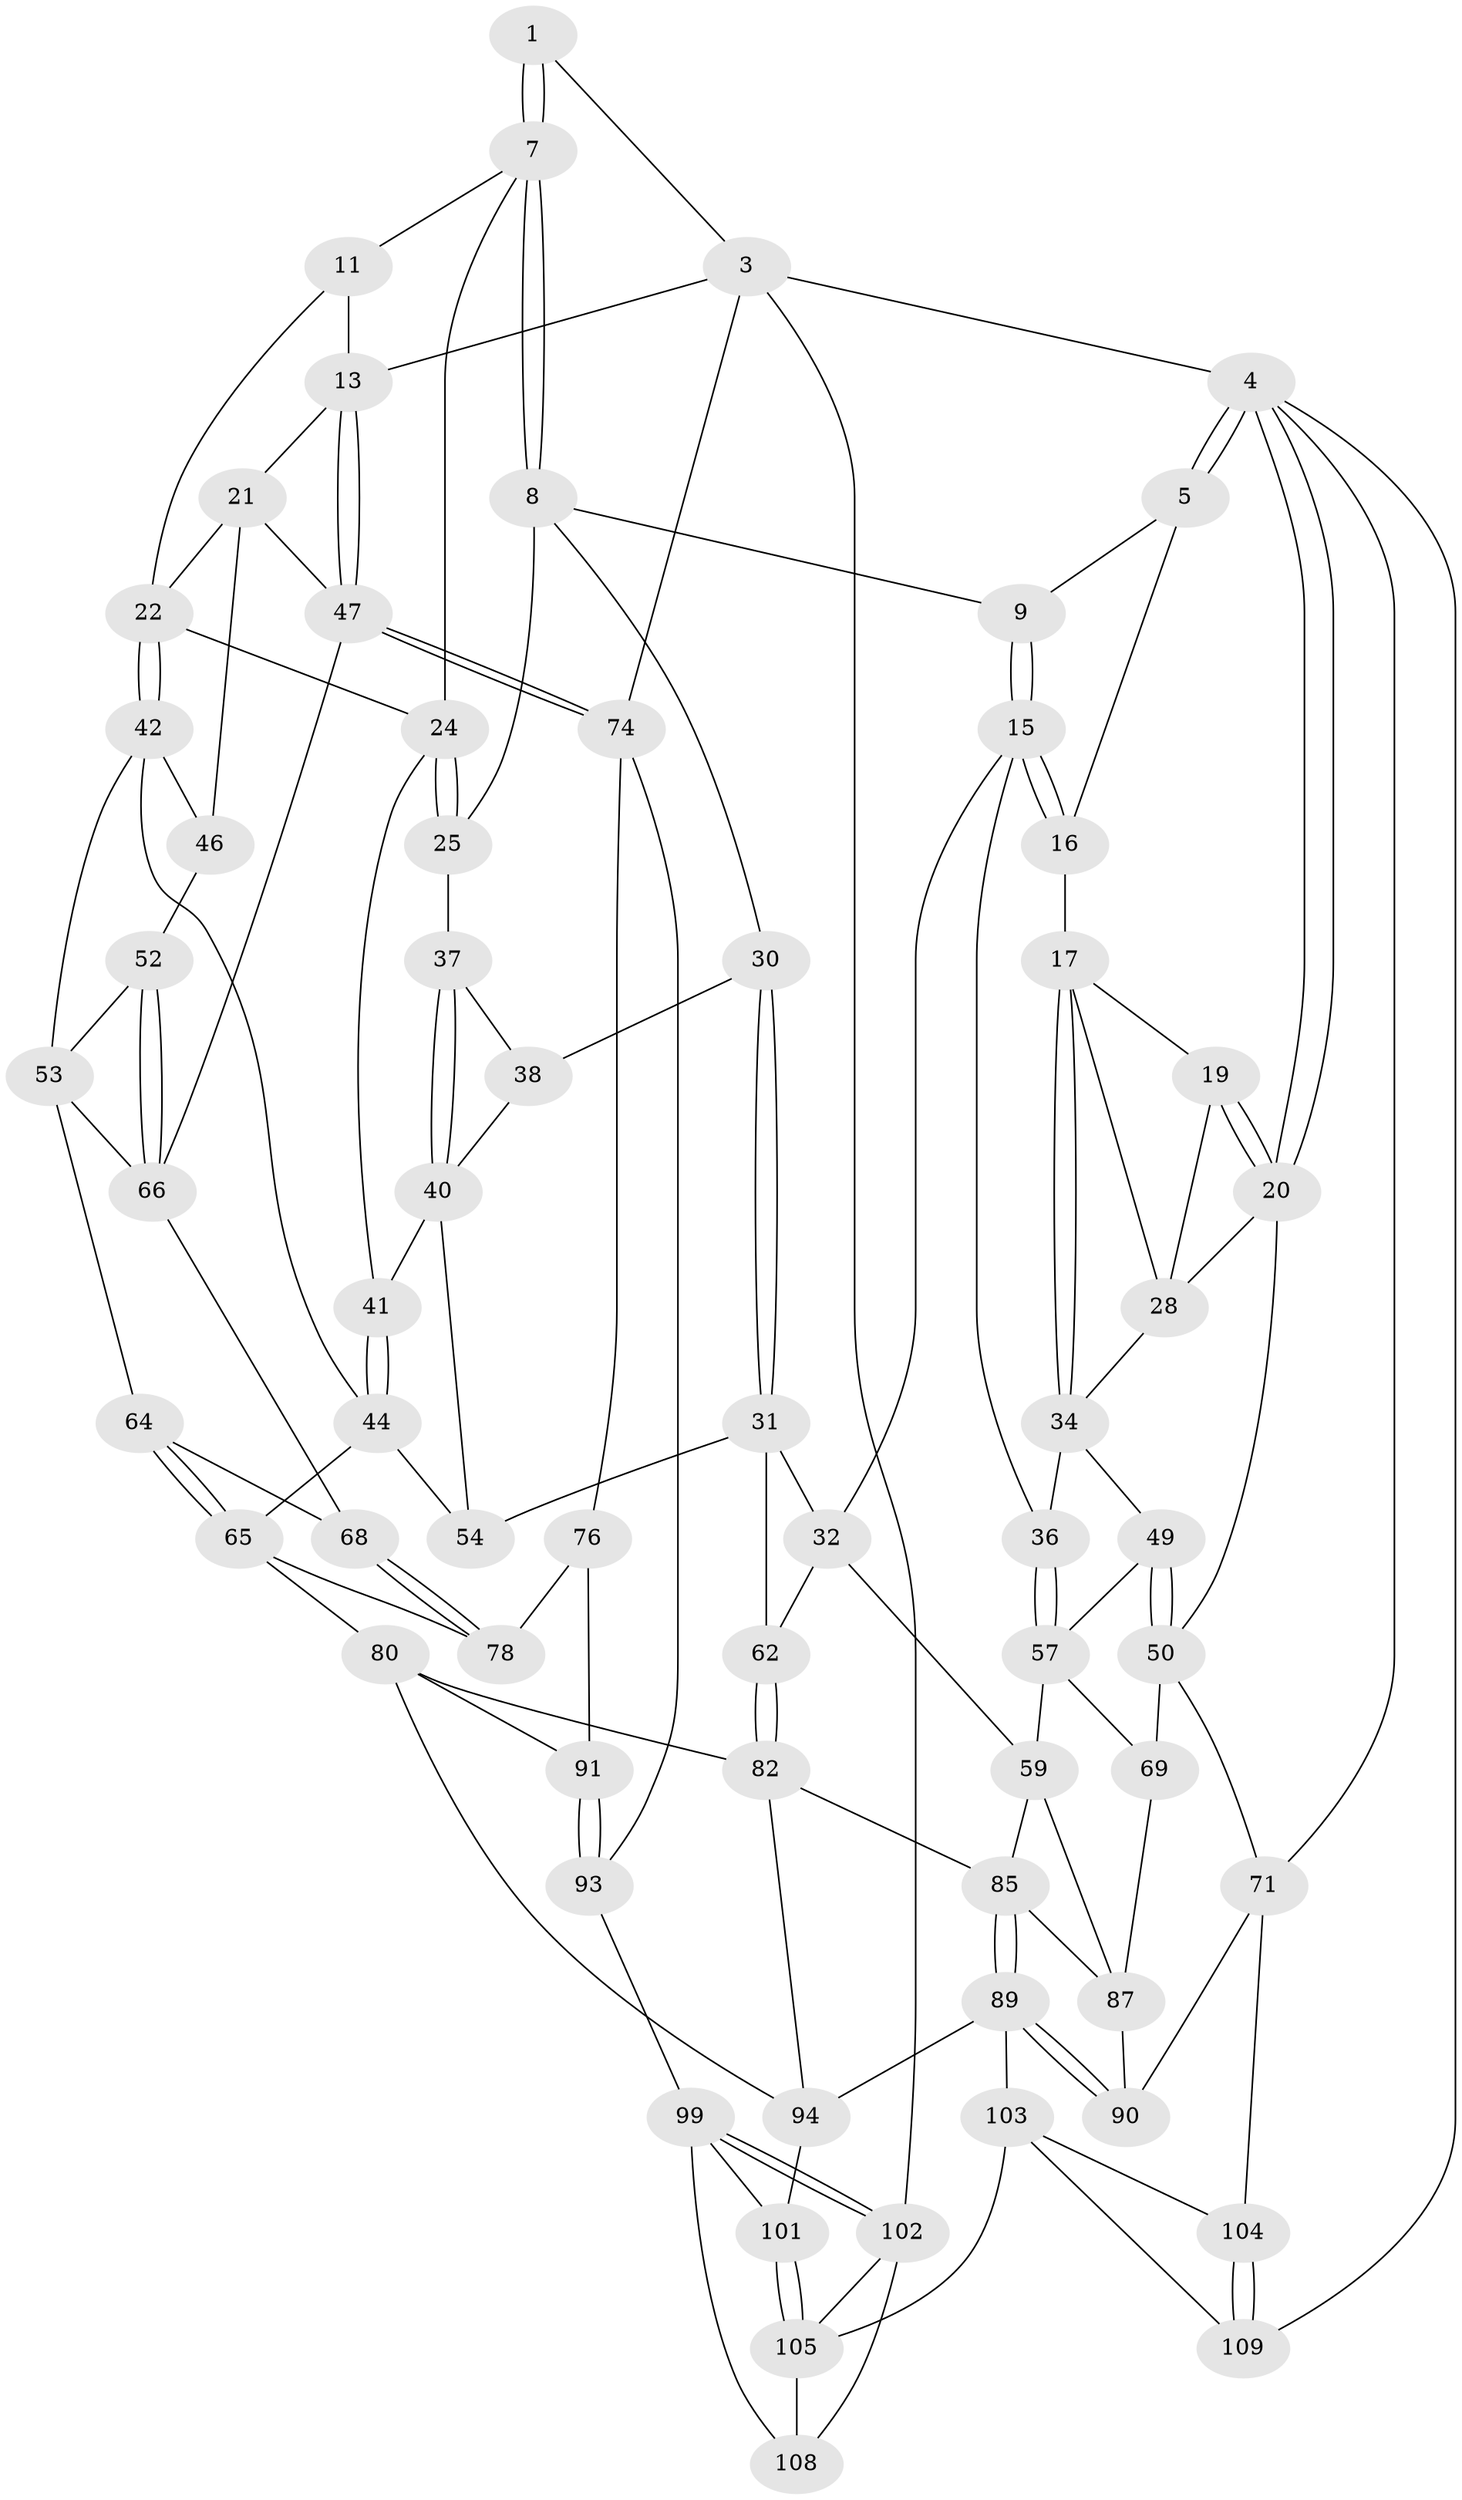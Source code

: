 // Generated by graph-tools (version 1.1) at 2025/24/03/03/25 07:24:34]
// undirected, 66 vertices, 145 edges
graph export_dot {
graph [start="1"]
  node [color=gray90,style=filled];
  1 [pos="+0.8137402145279072+0",super="+2"];
  3 [pos="+1+0",super="+73"];
  4 [pos="+0+0",super="+72"];
  5 [pos="+0+0",super="+6"];
  7 [pos="+0.7478529420083171+0.0881153987519011",super="+10"];
  8 [pos="+0.5584903677724435+0.09460533210872751",super="+26"];
  9 [pos="+0.5047468154864659+0.02583561122060978"];
  11 [pos="+0.7671338551515018+0.10054058099510098",super="+12"];
  13 [pos="+1+0",super="+14"];
  15 [pos="+0.34125457638040996+0.12906161944439798",super="+33"];
  16 [pos="+0.050837534047371936+0"];
  17 [pos="+0.1426155881899881+0.15986716037852833",super="+18"];
  19 [pos="+0.0537220336898325+0.19666273508385623"];
  20 [pos="+0+0",super="+39"];
  21 [pos="+0.9134435348704251+0.21827275303800373",super="+45"];
  22 [pos="+0.846074015200495+0.22342514431391744",super="+23"];
  24 [pos="+0.7042565074095286+0.23033780239084126",super="+27"];
  25 [pos="+0.5793677429881776+0.14995911868930417"];
  28 [pos="+0.07961669695647657+0.27183826308867765",super="+29"];
  30 [pos="+0.446942994739696+0.27591422943848626"];
  31 [pos="+0.44639584999750126+0.27618728528763037",super="+55"];
  32 [pos="+0.34065030938048957+0.2579331301017929",super="+58"];
  34 [pos="+0.19562264680858352+0.22123952256663149",super="+35"];
  36 [pos="+0.2928303295598835+0.23846482974335043"];
  37 [pos="+0.5830161890164477+0.23913677632816932"];
  38 [pos="+0.5149283149118375+0.28095698134614955"];
  40 [pos="+0.6256285000055549+0.29658586679190674",super="+51"];
  41 [pos="+0.7054499599162497+0.28933755441946996"];
  42 [pos="+0.7997300462277034+0.2887095471666522",super="+43"];
  44 [pos="+0.720802603556452+0.3047559810295336",super="+56"];
  46 [pos="+0.8369487235777399+0.3121682318758408"];
  47 [pos="+1+0.35957945115352336",super="+48"];
  49 [pos="+0.0902885351678432+0.34826877729929184"];
  50 [pos="+0+0.4422443443985079",super="+70"];
  52 [pos="+0.85720840008336+0.37628738507181336"];
  53 [pos="+0.7744340549784904+0.3711676445608917",super="+63"];
  54 [pos="+0.5571330587958655+0.4572435027388095"];
  57 [pos="+0.19895275329059478+0.42864019252736607",super="+61"];
  59 [pos="+0.29610107667946745+0.49109480432656843",super="+60"];
  62 [pos="+0.3865793546192992+0.4859382445769662"];
  64 [pos="+0.7481862200260352+0.4788393850906318"];
  65 [pos="+0.6523511029685881+0.5529931946902538",super="+79"];
  66 [pos="+0.9449251738043126+0.4128643675710714",super="+67"];
  68 [pos="+0.9029476633162952+0.5146830698144723"];
  69 [pos="+0.12312992320071763+0.5896162527607833"];
  71 [pos="+0+0.7668024423677409",super="+97"];
  74 [pos="+1+0.6728890396057566",super="+75"];
  76 [pos="+0.9178326400010184+0.6239417969220021",super="+77"];
  78 [pos="+0.9010068416251327+0.5340469344882496",super="+83"];
  80 [pos="+0.643916288990872+0.6442813402638933",super="+81"];
  82 [pos="+0.4122934747337532+0.6298990466947568",super="+84"];
  85 [pos="+0.3758491715447261+0.6789016211478632",super="+86"];
  87 [pos="+0.2968424670377893+0.6370778791708384",super="+88"];
  89 [pos="+0.26396312957720414+0.8086984471295855",super="+96"];
  90 [pos="+0.19734403710445564+0.7801013607305645"];
  91 [pos="+0.8929468249388982+0.6575157445022691",super="+92"];
  93 [pos="+0.8937394942561575+0.7857890989175099",super="+98"];
  94 [pos="+0.5184432238580808+0.8188904961271024",super="+95"];
  99 [pos="+0.8252189788556051+0.9297151770813903",super="+100"];
  101 [pos="+0.5228039713493858+0.8417064912759772"];
  102 [pos="+0.9998675786328299+1",super="+110"];
  103 [pos="+0.3122521365710736+0.9029727645892397",super="+107"];
  104 [pos="+0.09638450254301882+0.9814832394294631"];
  105 [pos="+0.5148218884050757+0.8855710472766728",super="+106"];
  108 [pos="+0.593655816589384+1"];
  109 [pos="+0+1"];
  1 -- 7;
  1 -- 7;
  1 -- 3;
  3 -- 4 [weight=2];
  3 -- 13;
  3 -- 74;
  3 -- 102;
  4 -- 5;
  4 -- 5;
  4 -- 20;
  4 -- 20;
  4 -- 109;
  4 -- 71;
  5 -- 16;
  5 -- 9;
  7 -- 8;
  7 -- 8;
  7 -- 24;
  7 -- 11;
  8 -- 9;
  8 -- 25;
  8 -- 30;
  9 -- 15;
  9 -- 15;
  11 -- 22;
  11 -- 13;
  13 -- 47;
  13 -- 47;
  13 -- 21;
  15 -- 16;
  15 -- 16;
  15 -- 32;
  15 -- 36;
  16 -- 17;
  17 -- 34;
  17 -- 34;
  17 -- 19;
  17 -- 28;
  19 -- 20;
  19 -- 20;
  19 -- 28;
  20 -- 50;
  20 -- 28;
  21 -- 22;
  21 -- 46;
  21 -- 47;
  22 -- 42;
  22 -- 42;
  22 -- 24;
  24 -- 25;
  24 -- 25;
  24 -- 41;
  25 -- 37;
  28 -- 34;
  30 -- 31;
  30 -- 31;
  30 -- 38;
  31 -- 32;
  31 -- 62;
  31 -- 54;
  32 -- 59;
  32 -- 62;
  34 -- 36;
  34 -- 49;
  36 -- 57;
  36 -- 57;
  37 -- 38;
  37 -- 40;
  37 -- 40;
  38 -- 40;
  40 -- 41;
  40 -- 54;
  41 -- 44;
  41 -- 44;
  42 -- 46;
  42 -- 44;
  42 -- 53;
  44 -- 65;
  44 -- 54;
  46 -- 52;
  47 -- 74;
  47 -- 74;
  47 -- 66;
  49 -- 50;
  49 -- 50;
  49 -- 57;
  50 -- 69;
  50 -- 71;
  52 -- 53;
  52 -- 66;
  52 -- 66;
  53 -- 64;
  53 -- 66;
  57 -- 69;
  57 -- 59;
  59 -- 85;
  59 -- 87;
  62 -- 82;
  62 -- 82;
  64 -- 65;
  64 -- 65;
  64 -- 68;
  65 -- 80;
  65 -- 78;
  66 -- 68;
  68 -- 78;
  68 -- 78;
  69 -- 87;
  71 -- 104;
  71 -- 90;
  74 -- 76;
  74 -- 93;
  76 -- 91;
  76 -- 78 [weight=2];
  80 -- 91;
  80 -- 82;
  80 -- 94;
  82 -- 85;
  82 -- 94;
  85 -- 89;
  85 -- 89;
  85 -- 87;
  87 -- 90;
  89 -- 90;
  89 -- 90;
  89 -- 103;
  89 -- 94;
  91 -- 93 [weight=2];
  91 -- 93;
  93 -- 99;
  94 -- 101;
  99 -- 102;
  99 -- 102;
  99 -- 108;
  99 -- 101;
  101 -- 105;
  101 -- 105;
  102 -- 108;
  102 -- 105;
  103 -- 104;
  103 -- 105;
  103 -- 109;
  104 -- 109;
  104 -- 109;
  105 -- 108;
}
